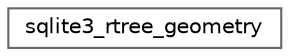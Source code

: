 digraph "Gráfico de Hierarquia de Classes"
{
 // LATEX_PDF_SIZE
  bgcolor="transparent";
  edge [fontname=Helvetica,fontsize=10,labelfontname=Helvetica,labelfontsize=10];
  node [fontname=Helvetica,fontsize=10,shape=box,height=0.2,width=0.4];
  rankdir="LR";
  Node0 [id="Node000000",label="sqlite3_rtree_geometry",height=0.2,width=0.4,color="grey40", fillcolor="white", style="filled",URL="$structsqlite3__rtree__geometry.html",tooltip=" "];
}
